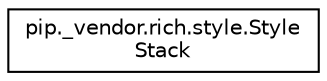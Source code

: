digraph "Graphical Class Hierarchy"
{
 // LATEX_PDF_SIZE
  edge [fontname="Helvetica",fontsize="10",labelfontname="Helvetica",labelfontsize="10"];
  node [fontname="Helvetica",fontsize="10",shape=record];
  rankdir="LR";
  Node0 [label="pip._vendor.rich.style.Style\lStack",height=0.2,width=0.4,color="black", fillcolor="white", style="filled",URL="$classpip_1_1__vendor_1_1rich_1_1style_1_1StyleStack.html",tooltip=" "];
}
